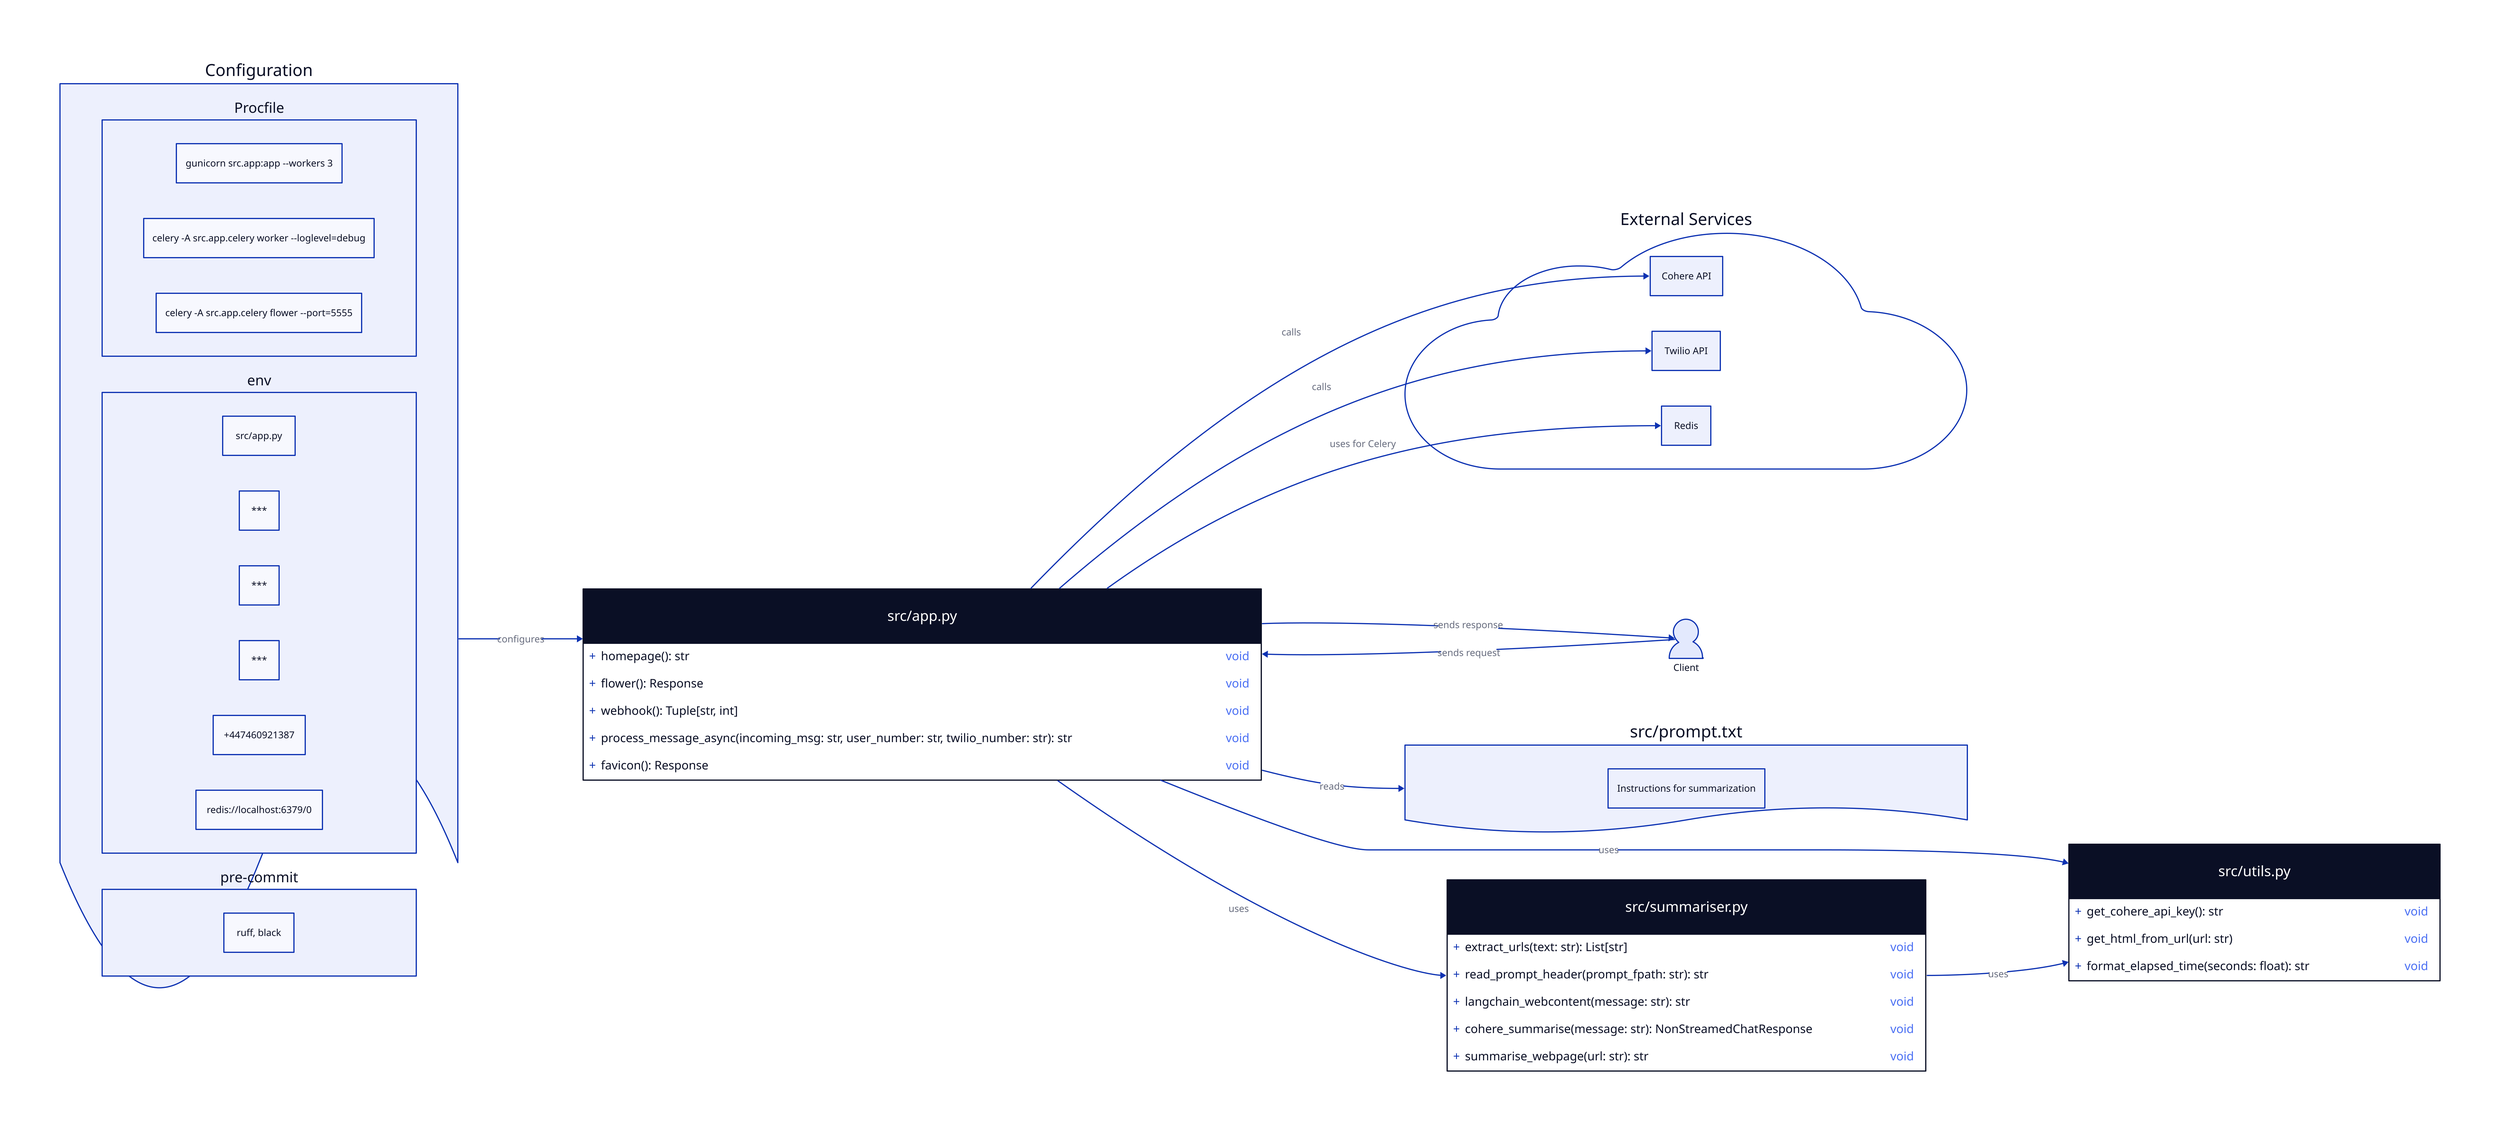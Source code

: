 direction: right

summariser: "src/summariser.py" {
  shape: class

  "extract_urls(text: str): List[str]"
  "read_prompt_header(prompt_fpath: str): str"
  "langchain_webcontent(message: str): str"
  "cohere_summarise(message: str): NonStreamedChatResponse"
  "summarise_webpage(url: str): str"
}

app: "src/app.py" {
  shape: class

  "homepage(): str"
  "flower(): Response"
  "webhook(): Tuple[str, int]"
  "process_message_async(incoming_msg: str, user_number: str, twilio_number: str): str"
  "favicon(): Response"
}

utils: "src/utils.py" {
  shape: class

  "get_cohere_api_key(): str"
  "get_html_from_url(url: str)"
  "format_elapsed_time(seconds: float): str"
}

external: "External Services" {
  shape: cloud
  cohere: "Cohere API"
  twilio: "Twilio API"
  redis: Redis
}

config: Configuration {
  shape: document
  
  Procfile: {
    web: "gunicorn src.app:app --workers 3"
    worker: "celery -A src.app.celery worker --loglevel=debug"
    flower: "celery -A src.app.celery flower --port=5555"
  }

  env: {
    FLASK_APP: "src/app.py"
    COHERE_API_KEY: "***"
    TWILIO_ACCOUNT_SID: "***"
    TWILIO_AUTH_TOKEN: "***"
    TWILIO_PHONE_NUMBER: "+447460921387"
    REDIS_URL: "redis://localhost:6379/0"
  }

  pre-commit: {
    hooks: "ruff, black"
  }
}

prompt: "src/prompt.txt" {
  shape: document
  content: "Instructions for summarization"
}

app -> summariser: uses
app -> utils: uses
summariser -> utils: uses
app -> external.cohere: calls
app -> external.twilio: calls
app -> external.redis: "uses for Celery"
app -> prompt: reads

client: Client {
  shape: person
}

client -> app: "sends request"
app -> client: "sends response"

config -> app: configures